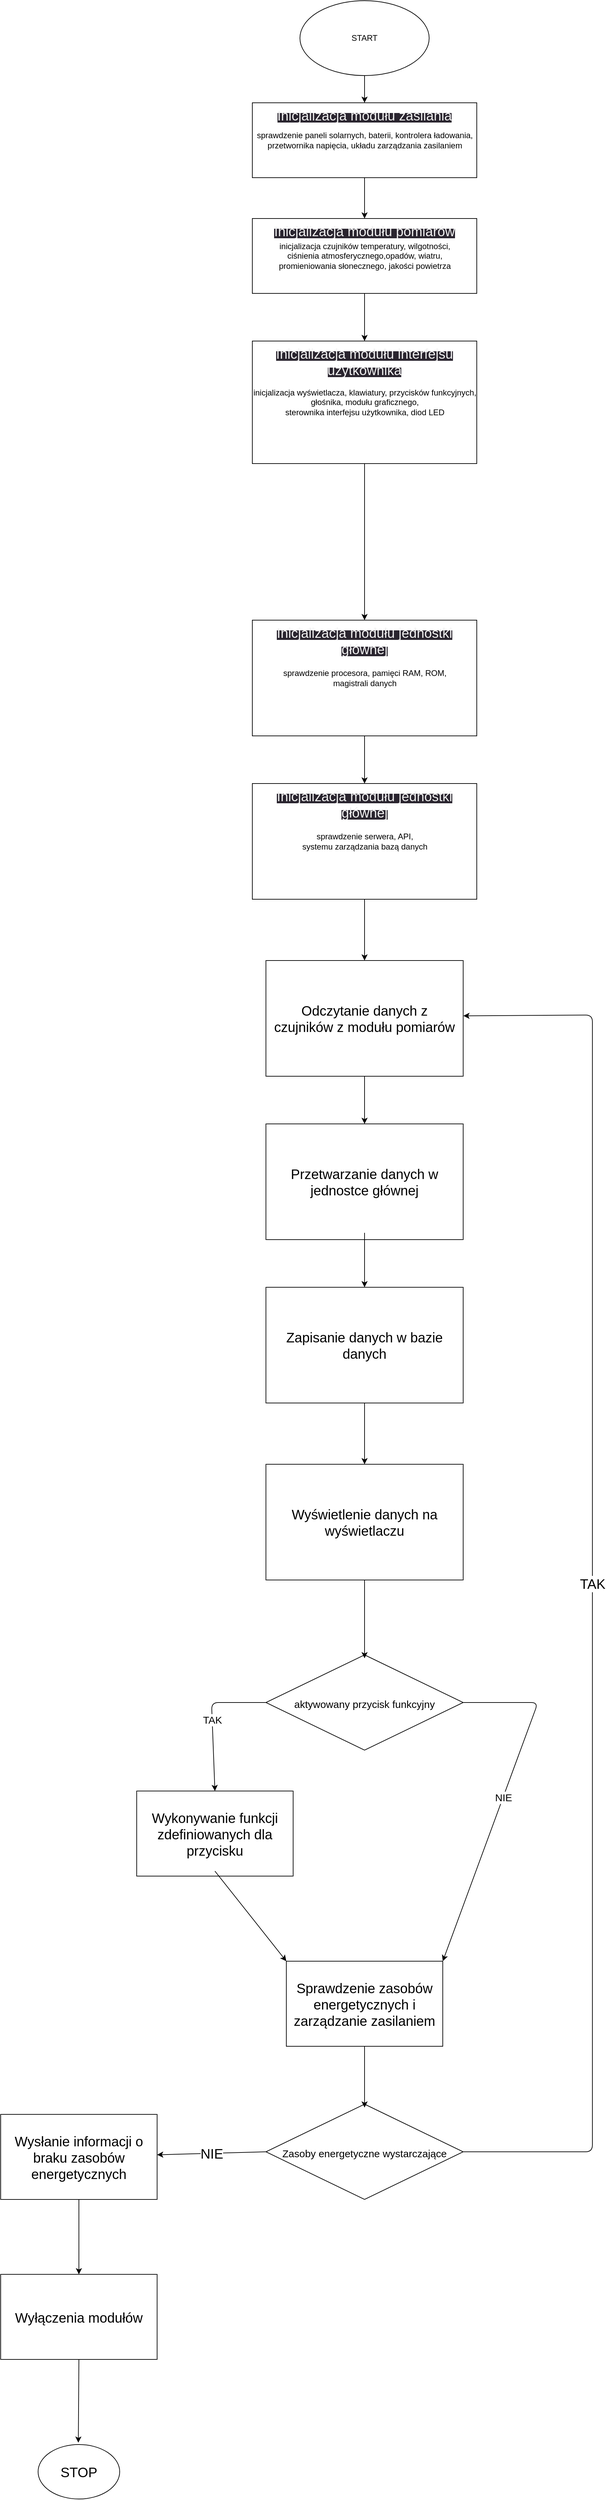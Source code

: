 <mxfile version="21.5.1" type="device">
  <diagram id="UOFQS9CRebYMNbXi2qn_" name="Page-1">
    <mxGraphModel dx="2107" dy="648" grid="1" gridSize="10" guides="1" tooltips="1" connect="1" arrows="1" fold="1" page="1" pageScale="1" pageWidth="850" pageHeight="1100" math="0" shadow="0">
      <root>
        <mxCell id="0" />
        <mxCell id="1" parent="0" />
        <mxCell id="4" value="" style="group" parent="1" vertex="1" connectable="0">
          <mxGeometry x="330" y="30" width="190" height="110" as="geometry" />
        </mxCell>
        <mxCell id="2" value="" style="ellipse;whiteSpace=wrap;html=1;" parent="4" vertex="1">
          <mxGeometry width="190" height="110" as="geometry" />
        </mxCell>
        <mxCell id="3" value="START" style="text;html=1;strokeColor=none;fillColor=none;align=center;verticalAlign=middle;whiteSpace=wrap;rounded=0;" parent="4" vertex="1">
          <mxGeometry x="65" y="40" width="60" height="30" as="geometry" />
        </mxCell>
        <mxCell id="6" value="" style="endArrow=classic;html=1;exitX=0.5;exitY=1;exitDx=0;exitDy=0;" parent="1" source="2" edge="1">
          <mxGeometry width="50" height="50" relative="1" as="geometry">
            <mxPoint x="770" y="350" as="sourcePoint" />
            <mxPoint x="425" y="180" as="targetPoint" />
          </mxGeometry>
        </mxCell>
        <mxCell id="14" value="" style="group" parent="1" vertex="1" connectable="0">
          <mxGeometry x="260" y="180" width="330" height="190" as="geometry" />
        </mxCell>
        <mxCell id="12" value="sprawdzenie paneli solarnych, baterii, kontrolera ładowania, &lt;br&gt;przetwornika napięcia, układu zarządzania zasilaniem" style="html=1;" parent="14" vertex="1">
          <mxGeometry width="330" height="110" as="geometry" />
        </mxCell>
        <mxCell id="13" value="&lt;span style=&quot;color: rgb(240, 240, 240); font-family: Helvetica; font-style: normal; font-variant-ligatures: normal; font-variant-caps: normal; font-weight: 400; letter-spacing: normal; orphans: 2; text-indent: 0px; text-transform: none; widows: 2; word-spacing: 0px; -webkit-text-stroke-width: 0px; background-color: rgb(42, 37, 47); text-decoration-thickness: initial; text-decoration-style: initial; text-decoration-color: initial; float: none; display: inline !important;&quot;&gt;&lt;font style=&quot;font-size: 20px;&quot;&gt;Inicjalizacja modułu zasilania&lt;/font&gt;&lt;/span&gt;" style="text;whiteSpace=wrap;html=1;align=center;" parent="14" vertex="1">
          <mxGeometry y="0.004" width="330" height="36.538" as="geometry" />
        </mxCell>
        <mxCell id="15" value="" style="group" parent="1" vertex="1" connectable="0">
          <mxGeometry x="260" y="350" width="330" height="120" as="geometry" />
        </mxCell>
        <mxCell id="16" value="inicjalizacja czujników temperatury, wilgotności, &lt;br&gt;ciśnienia atmosferycznego,opadów, wiatru, &lt;br&gt;promieniowania słonecznego, jakości powietrza" style="html=1;" parent="15" vertex="1">
          <mxGeometry width="330" height="110" as="geometry" />
        </mxCell>
        <mxCell id="17" value="&lt;span style=&quot;color: rgb(240, 240, 240); font-family: Helvetica; font-style: normal; font-variant-ligatures: normal; font-variant-caps: normal; font-weight: 400; letter-spacing: normal; orphans: 2; text-indent: 0px; text-transform: none; widows: 2; word-spacing: 0px; -webkit-text-stroke-width: 0px; background-color: rgb(42, 37, 47); text-decoration-thickness: initial; text-decoration-style: initial; text-decoration-color: initial; float: none; display: inline !important;&quot;&gt;&lt;font style=&quot;font-size: 20px;&quot;&gt;Inicjalizacja modułu pomiarów&lt;/font&gt;&lt;/span&gt;" style="text;whiteSpace=wrap;html=1;align=center;" parent="15" vertex="1">
          <mxGeometry width="330" height="22.053" as="geometry" />
        </mxCell>
        <mxCell id="18" value="" style="endArrow=classic;html=1;fontSize=25;exitX=0.5;exitY=1;exitDx=0;exitDy=0;" parent="1" source="12" edge="1">
          <mxGeometry width="50" height="50" relative="1" as="geometry">
            <mxPoint x="120" y="530" as="sourcePoint" />
            <mxPoint x="425" y="350" as="targetPoint" />
          </mxGeometry>
        </mxCell>
        <mxCell id="19" value="" style="group" parent="1" vertex="1" connectable="0">
          <mxGeometry x="260" y="530" width="330" height="180" as="geometry" />
        </mxCell>
        <mxCell id="20" value="inicjalizacja wyświetlacza, klawiatury, przycisków funkcyjnych, &lt;br&gt;głośnika, modułu graficznego, &lt;br&gt;sterownika interfejsu użytkownika, diod LED" style="html=1;" parent="19" vertex="1">
          <mxGeometry width="330" height="180" as="geometry" />
        </mxCell>
        <mxCell id="21" value="&lt;span style=&quot;color: rgb(240, 240, 240); font-family: Helvetica; font-style: normal; font-variant-ligatures: normal; font-variant-caps: normal; font-weight: 400; letter-spacing: normal; orphans: 2; text-indent: 0px; text-transform: none; widows: 2; word-spacing: 0px; -webkit-text-stroke-width: 0px; background-color: rgb(42, 37, 47); text-decoration-thickness: initial; text-decoration-style: initial; text-decoration-color: initial; float: none; display: inline !important;&quot;&gt;&lt;font style=&quot;font-size: 20px;&quot;&gt;Inicjalizacja modułu interfejsu użytkownika&lt;/font&gt;&lt;/span&gt;" style="text;whiteSpace=wrap;html=1;align=center;" parent="19" vertex="1">
          <mxGeometry width="330" height="34.615" as="geometry" />
        </mxCell>
        <mxCell id="22" style="edgeStyle=none;html=1;exitX=0.5;exitY=1;exitDx=0;exitDy=0;fontSize=25;" parent="1" source="16" edge="1">
          <mxGeometry relative="1" as="geometry">
            <mxPoint x="425" y="530" as="targetPoint" />
          </mxGeometry>
        </mxCell>
        <mxCell id="23" value="" style="group" parent="1" vertex="1" connectable="0">
          <mxGeometry x="260" y="940" width="330" height="200" as="geometry" />
        </mxCell>
        <mxCell id="24" value="sprawdzenie procesora, pamięci RAM, ROM, &lt;br&gt;magistrali danych" style="html=1;" parent="23" vertex="1">
          <mxGeometry width="330" height="170" as="geometry" />
        </mxCell>
        <mxCell id="25" value="&lt;span style=&quot;color: rgb(240, 240, 240); font-family: Helvetica; font-style: normal; font-variant-ligatures: normal; font-variant-caps: normal; font-weight: 400; letter-spacing: normal; orphans: 2; text-indent: 0px; text-transform: none; widows: 2; word-spacing: 0px; -webkit-text-stroke-width: 0px; background-color: rgb(42, 37, 47); text-decoration-thickness: initial; text-decoration-style: initial; text-decoration-color: initial; float: none; display: inline !important;&quot;&gt;&lt;font style=&quot;font-size: 20px;&quot;&gt;Inicjalizacja modułu jednostki głównej&lt;/font&gt;&lt;/span&gt;" style="text;whiteSpace=wrap;html=1;align=center;" parent="23" vertex="1">
          <mxGeometry y="-0.003" width="330" height="38.462" as="geometry" />
        </mxCell>
        <mxCell id="26" style="edgeStyle=none;html=1;exitX=0.5;exitY=1;exitDx=0;exitDy=0;entryX=0.5;entryY=0;entryDx=0;entryDy=0;fontSize=25;" parent="1" source="20" target="24" edge="1">
          <mxGeometry relative="1" as="geometry" />
        </mxCell>
        <mxCell id="29" value="" style="group" parent="1" vertex="1" connectable="0">
          <mxGeometry x="260" y="1180" width="330" height="200" as="geometry" />
        </mxCell>
        <mxCell id="30" value="sprawdzenie serwera, API, &lt;br&gt;systemu zarządzania bazą danych" style="html=1;" parent="29" vertex="1">
          <mxGeometry width="330" height="170" as="geometry" />
        </mxCell>
        <mxCell id="31" value="&lt;span style=&quot;color: rgb(240, 240, 240); font-family: Helvetica; font-style: normal; font-variant-ligatures: normal; font-variant-caps: normal; font-weight: 400; letter-spacing: normal; orphans: 2; text-indent: 0px; text-transform: none; widows: 2; word-spacing: 0px; -webkit-text-stroke-width: 0px; background-color: rgb(42, 37, 47); text-decoration-thickness: initial; text-decoration-style: initial; text-decoration-color: initial; float: none; display: inline !important;&quot;&gt;&lt;font style=&quot;font-size: 20px;&quot;&gt;Inicjalizacja modułu jednostki głównej&lt;/font&gt;&lt;/span&gt;" style="text;whiteSpace=wrap;html=1;align=center;" parent="29" vertex="1">
          <mxGeometry y="-0.003" width="330" height="38.462" as="geometry" />
        </mxCell>
        <mxCell id="32" style="edgeStyle=none;html=1;exitX=0.5;exitY=1;exitDx=0;exitDy=0;fontSize=20;" parent="1" source="24" target="31" edge="1">
          <mxGeometry relative="1" as="geometry" />
        </mxCell>
        <mxCell id="35" value="" style="group" parent="1" vertex="1" connectable="0">
          <mxGeometry x="280" y="1440" width="290" height="170" as="geometry" />
        </mxCell>
        <mxCell id="33" value="" style="rounded=0;whiteSpace=wrap;html=1;fontSize=20;" parent="35" vertex="1">
          <mxGeometry width="290" height="170" as="geometry" />
        </mxCell>
        <mxCell id="34" value="Odczytanie danych z czujników z modułu pomiarów" style="text;html=1;strokeColor=none;fillColor=none;align=center;verticalAlign=middle;whiteSpace=wrap;rounded=0;fontSize=20;" parent="35" vertex="1">
          <mxGeometry x="10" y="10" width="270" height="150" as="geometry" />
        </mxCell>
        <mxCell id="36" style="edgeStyle=none;html=1;exitX=0.5;exitY=1;exitDx=0;exitDy=0;entryX=0.5;entryY=0;entryDx=0;entryDy=0;fontSize=20;" parent="1" source="30" target="33" edge="1">
          <mxGeometry relative="1" as="geometry" />
        </mxCell>
        <mxCell id="37" value="" style="group" parent="1" vertex="1" connectable="0">
          <mxGeometry x="280" y="1680" width="290" height="170" as="geometry" />
        </mxCell>
        <mxCell id="38" value="" style="rounded=0;whiteSpace=wrap;html=1;fontSize=20;" parent="37" vertex="1">
          <mxGeometry width="290" height="170" as="geometry" />
        </mxCell>
        <mxCell id="39" value="Przetwarzanie danych w jednostce głównej" style="text;html=1;strokeColor=none;fillColor=none;align=center;verticalAlign=middle;whiteSpace=wrap;rounded=0;fontSize=20;" parent="37" vertex="1">
          <mxGeometry x="10" y="10" width="270" height="150" as="geometry" />
        </mxCell>
        <mxCell id="40" style="edgeStyle=none;html=1;exitX=0.5;exitY=1;exitDx=0;exitDy=0;entryX=0.5;entryY=0;entryDx=0;entryDy=0;fontSize=20;" parent="1" source="33" target="38" edge="1">
          <mxGeometry relative="1" as="geometry" />
        </mxCell>
        <mxCell id="41" value="" style="group" parent="1" vertex="1" connectable="0">
          <mxGeometry x="280" y="1920" width="290" height="170" as="geometry" />
        </mxCell>
        <mxCell id="42" value="" style="rounded=0;whiteSpace=wrap;html=1;fontSize=20;" parent="41" vertex="1">
          <mxGeometry width="290" height="170" as="geometry" />
        </mxCell>
        <mxCell id="43" value="Zapisanie danych w bazie danych" style="text;html=1;strokeColor=none;fillColor=none;align=center;verticalAlign=middle;whiteSpace=wrap;rounded=0;fontSize=20;" parent="41" vertex="1">
          <mxGeometry x="10" y="10" width="270" height="150" as="geometry" />
        </mxCell>
        <mxCell id="44" style="edgeStyle=none;html=1;exitX=0.5;exitY=1;exitDx=0;exitDy=0;entryX=0.5;entryY=0;entryDx=0;entryDy=0;fontSize=20;" parent="1" source="39" target="42" edge="1">
          <mxGeometry relative="1" as="geometry" />
        </mxCell>
        <mxCell id="45" value="" style="group" parent="1" vertex="1" connectable="0">
          <mxGeometry x="280" y="2180" width="290" height="170" as="geometry" />
        </mxCell>
        <mxCell id="46" value="" style="rounded=0;whiteSpace=wrap;html=1;fontSize=20;" parent="45" vertex="1">
          <mxGeometry width="290" height="170" as="geometry" />
        </mxCell>
        <mxCell id="47" value="Wyświetlenie danych na wyświetlaczu" style="text;html=1;strokeColor=none;fillColor=none;align=center;verticalAlign=middle;whiteSpace=wrap;rounded=0;fontSize=20;" parent="45" vertex="1">
          <mxGeometry x="10" y="10" width="270" height="150" as="geometry" />
        </mxCell>
        <mxCell id="48" style="edgeStyle=none;html=1;exitX=0.5;exitY=1;exitDx=0;exitDy=0;entryX=0.5;entryY=0;entryDx=0;entryDy=0;fontSize=20;" parent="1" source="42" target="46" edge="1">
          <mxGeometry relative="1" as="geometry" />
        </mxCell>
        <mxCell id="51" value="" style="group" parent="1" vertex="1" connectable="0">
          <mxGeometry x="280" y="2460" width="290" height="140" as="geometry" />
        </mxCell>
        <mxCell id="49" value="" style="rhombus;whiteSpace=wrap;html=1;fontSize=20;" parent="51" vertex="1">
          <mxGeometry width="290" height="140" as="geometry" />
        </mxCell>
        <mxCell id="50" value="&lt;font style=&quot;font-size: 15px;&quot;&gt;aktywowany przycisk funkcyjny&lt;/font&gt;" style="text;html=1;strokeColor=none;fillColor=none;align=center;verticalAlign=middle;whiteSpace=wrap;rounded=0;fontSize=20;" parent="51" vertex="1">
          <mxGeometry y="5" width="290" height="130" as="geometry" />
        </mxCell>
        <mxCell id="52" style="edgeStyle=none;html=1;exitX=0.5;exitY=1;exitDx=0;exitDy=0;fontSize=15;entryX=0.5;entryY=0;entryDx=0;entryDy=0;" parent="1" source="46" target="50" edge="1">
          <mxGeometry relative="1" as="geometry">
            <mxPoint x="425.333" y="2450" as="targetPoint" />
          </mxGeometry>
        </mxCell>
        <mxCell id="53" value="" style="endArrow=classic;html=1;fontSize=15;exitX=1;exitY=0.5;exitDx=0;exitDy=0;entryX=1;entryY=0;entryDx=0;entryDy=0;" parent="1" source="50" target="66" edge="1">
          <mxGeometry relative="1" as="geometry">
            <mxPoint x="620" y="2530" as="sourcePoint" />
            <mxPoint x="680" y="2640" as="targetPoint" />
            <Array as="points">
              <mxPoint x="680" y="2530" />
            </Array>
          </mxGeometry>
        </mxCell>
        <mxCell id="54" value="NIE" style="edgeLabel;resizable=0;html=1;align=center;verticalAlign=middle;fontSize=15;" parent="53" connectable="0" vertex="1">
          <mxGeometry relative="1" as="geometry" />
        </mxCell>
        <mxCell id="57" value="" style="endArrow=classic;html=1;fontSize=15;exitX=0;exitY=0.5;exitDx=0;exitDy=0;entryX=0.5;entryY=0;entryDx=0;entryDy=0;" parent="1" source="50" target="62" edge="1">
          <mxGeometry relative="1" as="geometry">
            <mxPoint x="120" y="2500" as="sourcePoint" />
            <mxPoint x="200" y="2640" as="targetPoint" />
            <Array as="points">
              <mxPoint x="200" y="2530" />
            </Array>
          </mxGeometry>
        </mxCell>
        <mxCell id="58" value="TAK" style="edgeLabel;resizable=0;html=1;align=center;verticalAlign=middle;fontSize=15;" parent="57" connectable="0" vertex="1">
          <mxGeometry relative="1" as="geometry" />
        </mxCell>
        <mxCell id="61" value="" style="group" parent="1" vertex="1" connectable="0">
          <mxGeometry x="90" y="2660" width="230" height="125" as="geometry" />
        </mxCell>
        <mxCell id="62" value="" style="rounded=0;whiteSpace=wrap;html=1;fontSize=20;" parent="61" vertex="1">
          <mxGeometry width="230" height="125.0" as="geometry" />
        </mxCell>
        <mxCell id="63" value="&lt;font style=&quot;font-size: 20px;&quot;&gt;Wykonywanie funkcji zdefiniowanych dla przycisku&lt;/font&gt;" style="text;html=1;strokeColor=none;fillColor=none;align=center;verticalAlign=middle;whiteSpace=wrap;rounded=0;fontSize=20;" parent="61" vertex="1">
          <mxGeometry x="7.931" y="7.353" width="214.138" height="110.294" as="geometry" />
        </mxCell>
        <mxCell id="65" value="" style="group" parent="1" vertex="1" connectable="0">
          <mxGeometry x="310" y="2910" width="230" height="125" as="geometry" />
        </mxCell>
        <mxCell id="66" value="" style="rounded=0;whiteSpace=wrap;html=1;fontSize=20;" parent="65" vertex="1">
          <mxGeometry width="230" height="125.0" as="geometry" />
        </mxCell>
        <mxCell id="67" value="&lt;font style=&quot;font-size: 20px;&quot;&gt;Sprawdzenie zasobów energetycznych i zarządzanie zasilaniem&lt;/font&gt;" style="text;html=1;strokeColor=none;fillColor=none;align=center;verticalAlign=middle;whiteSpace=wrap;rounded=0;fontSize=20;" parent="65" vertex="1">
          <mxGeometry x="7.931" y="7.353" width="214.138" height="110.294" as="geometry" />
        </mxCell>
        <mxCell id="68" value="" style="endArrow=classic;html=1;fontSize=20;exitX=0.5;exitY=1;exitDx=0;exitDy=0;entryX=0;entryY=0;entryDx=0;entryDy=0;" parent="1" source="63" target="66" edge="1">
          <mxGeometry width="50" height="50" relative="1" as="geometry">
            <mxPoint x="120" y="2880" as="sourcePoint" />
            <mxPoint x="170" y="2830" as="targetPoint" />
          </mxGeometry>
        </mxCell>
        <mxCell id="70" value="" style="group" parent="1" vertex="1" connectable="0">
          <mxGeometry x="280" y="3120" width="290" height="140" as="geometry" />
        </mxCell>
        <mxCell id="71" value="" style="rhombus;whiteSpace=wrap;html=1;fontSize=20;" parent="70" vertex="1">
          <mxGeometry width="290" height="140" as="geometry" />
        </mxCell>
        <mxCell id="72" value="&lt;span style=&quot;font-size: 15px;&quot;&gt;Zasoby energetyczne wystarczające&lt;/span&gt;" style="text;html=1;strokeColor=none;fillColor=none;align=center;verticalAlign=middle;whiteSpace=wrap;rounded=0;fontSize=20;" parent="70" vertex="1">
          <mxGeometry y="5" width="290" height="130" as="geometry" />
        </mxCell>
        <mxCell id="73" style="edgeStyle=none;html=1;exitX=0.5;exitY=1;exitDx=0;exitDy=0;entryX=0.5;entryY=0;entryDx=0;entryDy=0;fontSize=20;" parent="1" source="66" target="72" edge="1">
          <mxGeometry relative="1" as="geometry" />
        </mxCell>
        <mxCell id="74" value="" style="endArrow=classic;html=1;fontSize=20;exitX=0;exitY=0.5;exitDx=0;exitDy=0;" parent="1" source="72" target="83" edge="1">
          <mxGeometry relative="1" as="geometry">
            <mxPoint x="170" y="3150" as="sourcePoint" />
            <mxPoint x="130" y="3190.0" as="targetPoint" />
          </mxGeometry>
        </mxCell>
        <mxCell id="75" value="NIE" style="edgeLabel;resizable=0;html=1;align=center;verticalAlign=middle;fontSize=20;" parent="74" connectable="0" vertex="1">
          <mxGeometry relative="1" as="geometry" />
        </mxCell>
        <mxCell id="76" value="" style="endArrow=classic;html=1;fontSize=20;exitX=1;exitY=0.5;exitDx=0;exitDy=0;entryX=1.001;entryY=0.478;entryDx=0;entryDy=0;entryPerimeter=0;" parent="1" source="72" target="33" edge="1">
          <mxGeometry relative="1" as="geometry">
            <mxPoint x="680" y="3189.71" as="sourcePoint" />
            <mxPoint x="760" y="1440" as="targetPoint" />
            <Array as="points">
              <mxPoint x="760" y="3190" />
              <mxPoint x="760" y="1520" />
            </Array>
          </mxGeometry>
        </mxCell>
        <mxCell id="77" value="TAK" style="edgeLabel;resizable=0;html=1;align=center;verticalAlign=middle;fontSize=20;" parent="76" connectable="0" vertex="1">
          <mxGeometry relative="1" as="geometry" />
        </mxCell>
        <mxCell id="82" value="" style="group" parent="1" vertex="1" connectable="0">
          <mxGeometry x="-110" y="3135" width="230" height="125" as="geometry" />
        </mxCell>
        <mxCell id="83" value="" style="rounded=0;whiteSpace=wrap;html=1;fontSize=20;" parent="82" vertex="1">
          <mxGeometry width="230" height="125.0" as="geometry" />
        </mxCell>
        <mxCell id="84" value="Wysłanie informacji o braku zasobów energetycznych" style="text;html=1;strokeColor=none;fillColor=none;align=center;verticalAlign=middle;whiteSpace=wrap;rounded=0;fontSize=20;" parent="82" vertex="1">
          <mxGeometry x="7.931" y="7.353" width="214.138" height="110.294" as="geometry" />
        </mxCell>
        <mxCell id="85" value="" style="endArrow=classic;html=1;fontSize=20;exitX=0.5;exitY=1;exitDx=0;exitDy=0;" parent="1" source="83" target="88" edge="1">
          <mxGeometry width="50" height="50" relative="1" as="geometry">
            <mxPoint x="10" y="3380" as="sourcePoint" />
            <mxPoint x="5" y="3350" as="targetPoint" />
          </mxGeometry>
        </mxCell>
        <mxCell id="87" value="" style="group" parent="1" vertex="1" connectable="0">
          <mxGeometry x="-110" y="3370" width="230" height="125" as="geometry" />
        </mxCell>
        <mxCell id="88" value="" style="rounded=0;whiteSpace=wrap;html=1;fontSize=20;" parent="87" vertex="1">
          <mxGeometry width="230" height="125.0" as="geometry" />
        </mxCell>
        <mxCell id="89" value="Wyłączenia modułów" style="text;html=1;strokeColor=none;fillColor=none;align=center;verticalAlign=middle;whiteSpace=wrap;rounded=0;fontSize=20;" parent="87" vertex="1">
          <mxGeometry x="7.931" y="7.353" width="214.138" height="110.294" as="geometry" />
        </mxCell>
        <mxCell id="91" value="" style="ellipse;whiteSpace=wrap;html=1;fontSize=20;" parent="1" vertex="1">
          <mxGeometry x="-55" y="3620" width="120" height="80" as="geometry" />
        </mxCell>
        <mxCell id="92" value="STOP" style="text;html=1;strokeColor=none;fillColor=none;align=center;verticalAlign=middle;whiteSpace=wrap;rounded=0;fontSize=20;" parent="1" vertex="1">
          <mxGeometry x="-25" y="3645" width="60" height="30" as="geometry" />
        </mxCell>
        <mxCell id="93" value="" style="endArrow=classic;html=1;fontSize=20;exitX=0.5;exitY=1;exitDx=0;exitDy=0;entryX=0.493;entryY=-0.034;entryDx=0;entryDy=0;entryPerimeter=0;" parent="1" source="88" target="91" edge="1">
          <mxGeometry width="50" height="50" relative="1" as="geometry">
            <mxPoint x="30" y="3570" as="sourcePoint" />
            <mxPoint x="80" y="3520" as="targetPoint" />
          </mxGeometry>
        </mxCell>
      </root>
    </mxGraphModel>
  </diagram>
</mxfile>
